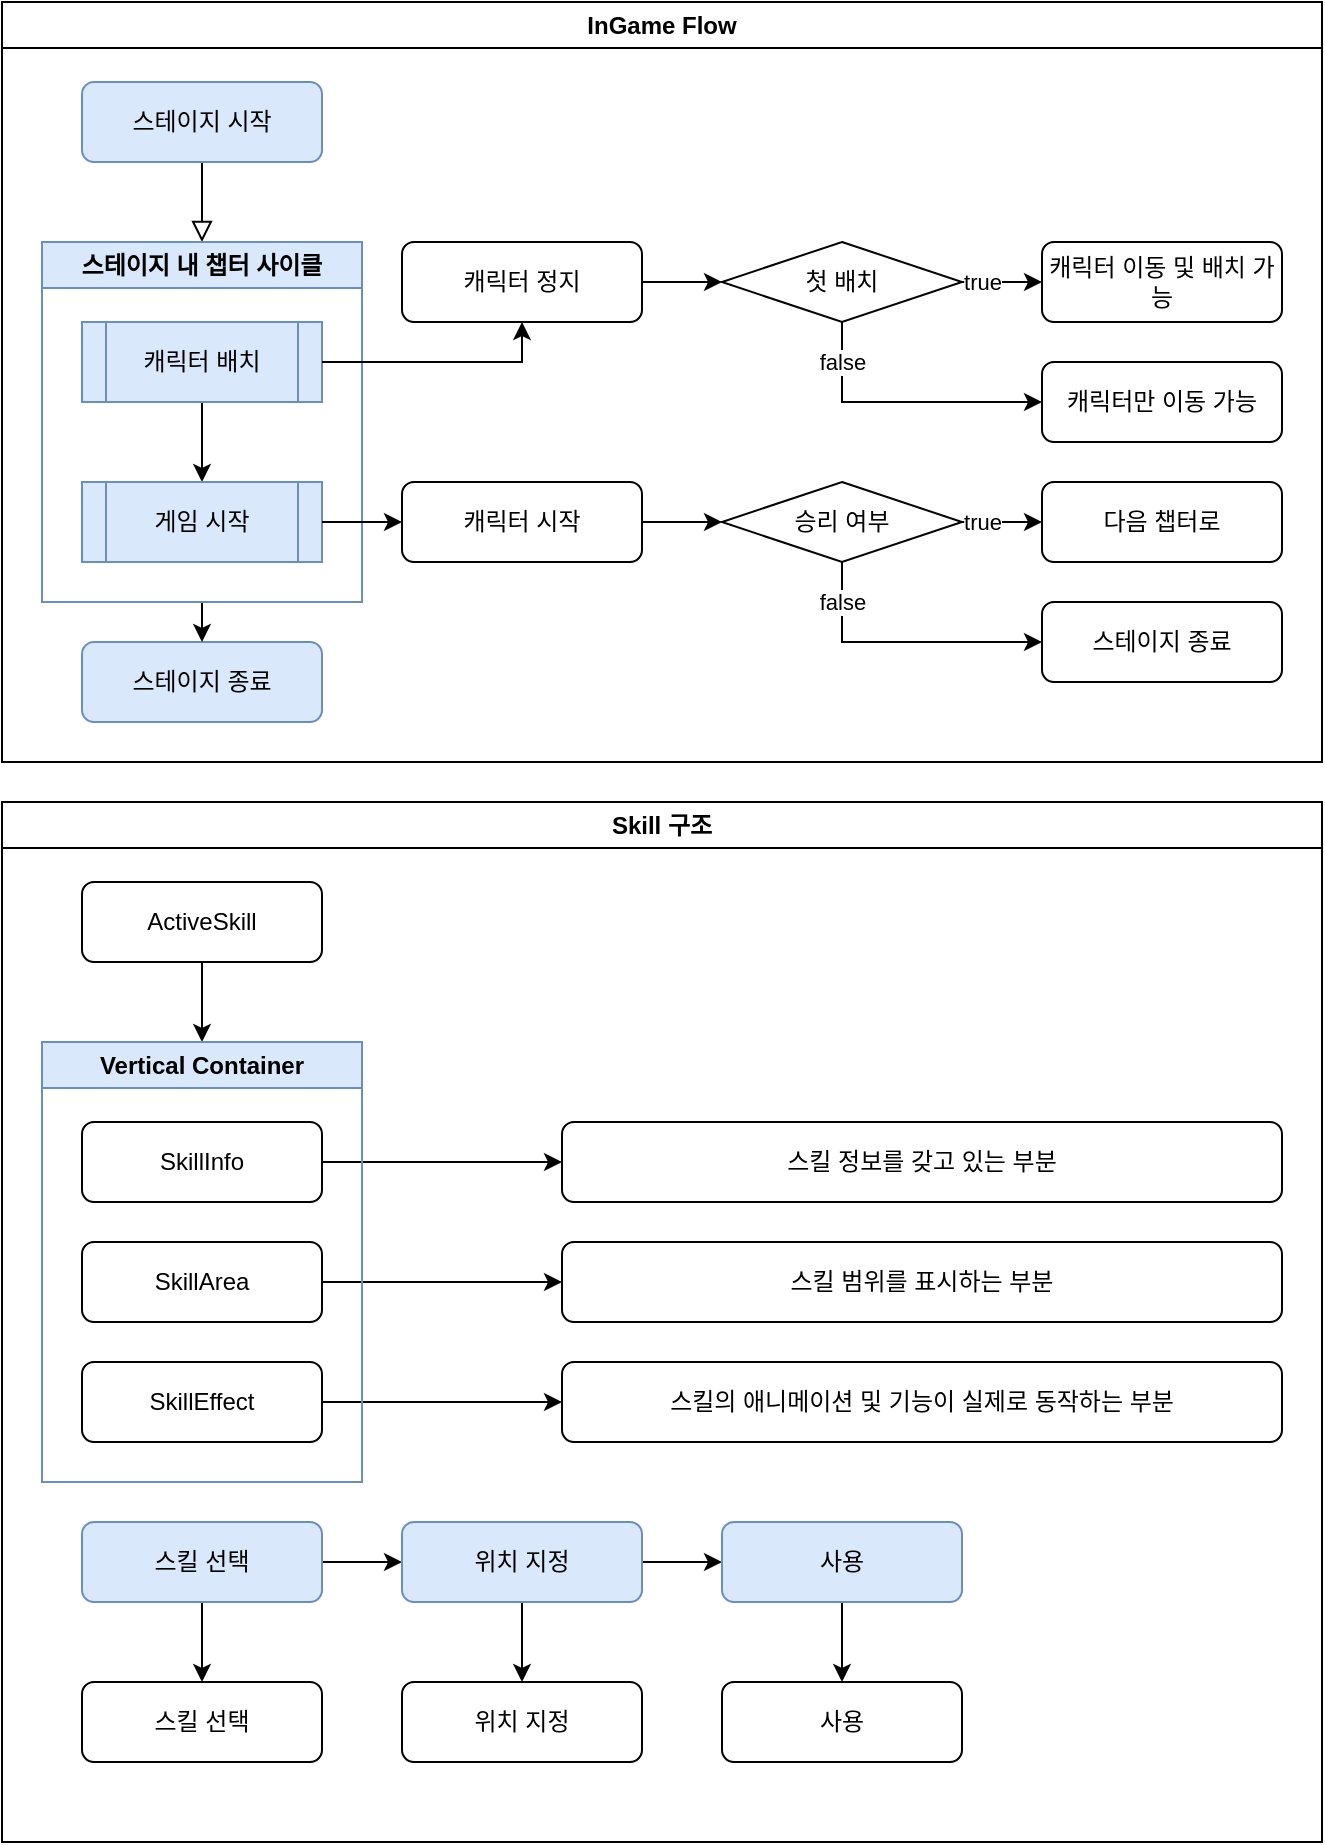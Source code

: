 <mxfile version="25.0.2">
  <diagram id="C5RBs43oDa-KdzZeNtuy" name="Page-1">
    <mxGraphModel dx="1098" dy="740" grid="1" gridSize="10" guides="1" tooltips="1" connect="1" arrows="1" fold="1" page="1" pageScale="1" pageWidth="827" pageHeight="1169" math="0" shadow="0">
      <root>
        <mxCell id="WIyWlLk6GJQsqaUBKTNV-0" />
        <mxCell id="WIyWlLk6GJQsqaUBKTNV-1" parent="WIyWlLk6GJQsqaUBKTNV-0" />
        <mxCell id="AVq56h0RJB52XFQ8CTxB-37" value="InGame Flow" style="swimlane;whiteSpace=wrap;html=1;" parent="WIyWlLk6GJQsqaUBKTNV-1" vertex="1">
          <mxGeometry width="660" height="380" as="geometry" />
        </mxCell>
        <mxCell id="WIyWlLk6GJQsqaUBKTNV-2" value="" style="rounded=0;html=1;jettySize=auto;orthogonalLoop=1;fontSize=11;endArrow=block;endFill=0;endSize=8;strokeWidth=1;shadow=0;labelBackgroundColor=none;edgeStyle=orthogonalEdgeStyle;exitX=0.5;exitY=1;exitDx=0;exitDy=0;entryX=0.5;entryY=0;entryDx=0;entryDy=0;" parent="AVq56h0RJB52XFQ8CTxB-37" source="WIyWlLk6GJQsqaUBKTNV-3" target="AVq56h0RJB52XFQ8CTxB-4" edge="1">
          <mxGeometry relative="1" as="geometry">
            <mxPoint x="350" y="60" as="sourcePoint" />
            <mxPoint x="330" y="90" as="targetPoint" />
          </mxGeometry>
        </mxCell>
        <mxCell id="WIyWlLk6GJQsqaUBKTNV-3" value="스테이지 시작" style="rounded=1;whiteSpace=wrap;html=1;fontSize=12;glass=0;strokeWidth=1;shadow=0;fillColor=#dae8fc;strokeColor=#6c8ebf;" parent="AVq56h0RJB52XFQ8CTxB-37" vertex="1">
          <mxGeometry x="40" y="40" width="120" height="40" as="geometry" />
        </mxCell>
        <mxCell id="WIyWlLk6GJQsqaUBKTNV-11" value="스테이지 종료" style="rounded=1;whiteSpace=wrap;html=1;fontSize=12;glass=0;strokeWidth=1;shadow=0;fillColor=#dae8fc;strokeColor=#6c8ebf;" parent="AVq56h0RJB52XFQ8CTxB-37" vertex="1">
          <mxGeometry x="40" y="320" width="120" height="40" as="geometry" />
        </mxCell>
        <mxCell id="AVq56h0RJB52XFQ8CTxB-3" value="캐릭터 이동 및 배치 가능" style="rounded=1;whiteSpace=wrap;html=1;" parent="AVq56h0RJB52XFQ8CTxB-37" vertex="1">
          <mxGeometry x="520" y="120" width="120" height="40" as="geometry" />
        </mxCell>
        <mxCell id="AVq56h0RJB52XFQ8CTxB-19" style="edgeStyle=orthogonalEdgeStyle;rounded=0;orthogonalLoop=1;jettySize=auto;html=1;exitX=0.5;exitY=1;exitDx=0;exitDy=0;entryX=0.5;entryY=0;entryDx=0;entryDy=0;" parent="AVq56h0RJB52XFQ8CTxB-37" source="AVq56h0RJB52XFQ8CTxB-4" target="WIyWlLk6GJQsqaUBKTNV-11" edge="1">
          <mxGeometry relative="1" as="geometry" />
        </mxCell>
        <mxCell id="AVq56h0RJB52XFQ8CTxB-4" value="스테이지 내 챕터 사이클" style="swimlane;whiteSpace=wrap;html=1;fillColor=#dae8fc;strokeColor=#6c8ebf;" parent="AVq56h0RJB52XFQ8CTxB-37" vertex="1">
          <mxGeometry x="20" y="120" width="160" height="180" as="geometry" />
        </mxCell>
        <mxCell id="AVq56h0RJB52XFQ8CTxB-9" style="edgeStyle=orthogonalEdgeStyle;rounded=0;orthogonalLoop=1;jettySize=auto;html=1;exitX=0.5;exitY=1;exitDx=0;exitDy=0;entryX=0.5;entryY=0;entryDx=0;entryDy=0;" parent="AVq56h0RJB52XFQ8CTxB-4" source="AVq56h0RJB52XFQ8CTxB-0" target="AVq56h0RJB52XFQ8CTxB-2" edge="1">
          <mxGeometry relative="1" as="geometry" />
        </mxCell>
        <mxCell id="AVq56h0RJB52XFQ8CTxB-0" value="캐릭터 배치" style="shape=process;whiteSpace=wrap;html=1;backgroundOutline=1;fillColor=#dae8fc;strokeColor=#6c8ebf;" parent="AVq56h0RJB52XFQ8CTxB-4" vertex="1">
          <mxGeometry x="20" y="40" width="120" height="40" as="geometry" />
        </mxCell>
        <mxCell id="AVq56h0RJB52XFQ8CTxB-2" value="게임 시작" style="shape=process;whiteSpace=wrap;html=1;backgroundOutline=1;fillColor=#dae8fc;strokeColor=#6c8ebf;" parent="AVq56h0RJB52XFQ8CTxB-4" vertex="1">
          <mxGeometry x="20" y="120" width="120" height="40" as="geometry" />
        </mxCell>
        <mxCell id="AVq56h0RJB52XFQ8CTxB-13" style="edgeStyle=orthogonalEdgeStyle;rounded=0;orthogonalLoop=1;jettySize=auto;html=1;exitX=1;exitY=0.5;exitDx=0;exitDy=0;entryX=0;entryY=0.5;entryDx=0;entryDy=0;" parent="AVq56h0RJB52XFQ8CTxB-37" source="AVq56h0RJB52XFQ8CTxB-10" target="AVq56h0RJB52XFQ8CTxB-3" edge="1">
          <mxGeometry relative="1" as="geometry" />
        </mxCell>
        <mxCell id="AVq56h0RJB52XFQ8CTxB-15" value="true" style="edgeLabel;html=1;align=center;verticalAlign=middle;resizable=0;points=[];" parent="AVq56h0RJB52XFQ8CTxB-13" vertex="1" connectable="0">
          <mxGeometry x="0.3" y="-1" relative="1" as="geometry">
            <mxPoint x="-16" y="-1" as="offset" />
          </mxGeometry>
        </mxCell>
        <mxCell id="AVq56h0RJB52XFQ8CTxB-26" style="edgeStyle=orthogonalEdgeStyle;rounded=0;orthogonalLoop=1;jettySize=auto;html=1;exitX=0.5;exitY=1;exitDx=0;exitDy=0;entryX=0;entryY=0.5;entryDx=0;entryDy=0;" parent="AVq56h0RJB52XFQ8CTxB-37" source="AVq56h0RJB52XFQ8CTxB-10" target="AVq56h0RJB52XFQ8CTxB-11" edge="1">
          <mxGeometry relative="1" as="geometry" />
        </mxCell>
        <mxCell id="AVq56h0RJB52XFQ8CTxB-27" value="false" style="edgeLabel;html=1;align=center;verticalAlign=middle;resizable=0;points=[];" parent="AVq56h0RJB52XFQ8CTxB-26" vertex="1" connectable="0">
          <mxGeometry x="0.167" y="-2" relative="1" as="geometry">
            <mxPoint x="-42" y="-22" as="offset" />
          </mxGeometry>
        </mxCell>
        <mxCell id="AVq56h0RJB52XFQ8CTxB-10" value="첫 배치" style="rhombus;whiteSpace=wrap;html=1;" parent="AVq56h0RJB52XFQ8CTxB-37" vertex="1">
          <mxGeometry x="360" y="120" width="120" height="40" as="geometry" />
        </mxCell>
        <mxCell id="AVq56h0RJB52XFQ8CTxB-11" value="캐릭터만 이동 가능" style="rounded=1;whiteSpace=wrap;html=1;" parent="AVq56h0RJB52XFQ8CTxB-37" vertex="1">
          <mxGeometry x="520" y="180" width="120" height="40" as="geometry" />
        </mxCell>
        <mxCell id="AVq56h0RJB52XFQ8CTxB-24" style="edgeStyle=orthogonalEdgeStyle;rounded=0;orthogonalLoop=1;jettySize=auto;html=1;exitX=1;exitY=0.5;exitDx=0;exitDy=0;entryX=0;entryY=0.5;entryDx=0;entryDy=0;" parent="AVq56h0RJB52XFQ8CTxB-37" source="AVq56h0RJB52XFQ8CTxB-17" edge="1">
          <mxGeometry relative="1" as="geometry">
            <mxPoint x="360" y="260" as="targetPoint" />
          </mxGeometry>
        </mxCell>
        <mxCell id="AVq56h0RJB52XFQ8CTxB-17" value="캐릭터 시작" style="rounded=1;whiteSpace=wrap;html=1;" parent="AVq56h0RJB52XFQ8CTxB-37" vertex="1">
          <mxGeometry x="200" y="240" width="120" height="40" as="geometry" />
        </mxCell>
        <mxCell id="AVq56h0RJB52XFQ8CTxB-22" style="edgeStyle=orthogonalEdgeStyle;rounded=0;orthogonalLoop=1;jettySize=auto;html=1;exitX=1;exitY=0.5;exitDx=0;exitDy=0;" parent="AVq56h0RJB52XFQ8CTxB-37" source="AVq56h0RJB52XFQ8CTxB-20" target="AVq56h0RJB52XFQ8CTxB-10" edge="1">
          <mxGeometry relative="1" as="geometry" />
        </mxCell>
        <mxCell id="AVq56h0RJB52XFQ8CTxB-20" value="캐릭터 정지" style="rounded=1;whiteSpace=wrap;html=1;" parent="AVq56h0RJB52XFQ8CTxB-37" vertex="1">
          <mxGeometry x="200" y="120" width="120" height="40" as="geometry" />
        </mxCell>
        <mxCell id="AVq56h0RJB52XFQ8CTxB-21" style="edgeStyle=orthogonalEdgeStyle;rounded=0;orthogonalLoop=1;jettySize=auto;html=1;exitX=1;exitY=0.5;exitDx=0;exitDy=0;entryX=0.5;entryY=1;entryDx=0;entryDy=0;" parent="AVq56h0RJB52XFQ8CTxB-37" source="AVq56h0RJB52XFQ8CTxB-0" target="AVq56h0RJB52XFQ8CTxB-20" edge="1">
          <mxGeometry relative="1" as="geometry" />
        </mxCell>
        <mxCell id="AVq56h0RJB52XFQ8CTxB-28" value="다음 챕터로" style="rounded=1;whiteSpace=wrap;html=1;" parent="AVq56h0RJB52XFQ8CTxB-37" vertex="1">
          <mxGeometry x="520" y="240" width="120" height="40" as="geometry" />
        </mxCell>
        <mxCell id="AVq56h0RJB52XFQ8CTxB-29" style="edgeStyle=orthogonalEdgeStyle;rounded=0;orthogonalLoop=1;jettySize=auto;html=1;exitX=1;exitY=0.5;exitDx=0;exitDy=0;entryX=0;entryY=0.5;entryDx=0;entryDy=0;" parent="AVq56h0RJB52XFQ8CTxB-37" source="AVq56h0RJB52XFQ8CTxB-33" target="AVq56h0RJB52XFQ8CTxB-28" edge="1">
          <mxGeometry relative="1" as="geometry" />
        </mxCell>
        <mxCell id="AVq56h0RJB52XFQ8CTxB-30" value="true" style="edgeLabel;html=1;align=center;verticalAlign=middle;resizable=0;points=[];" parent="AVq56h0RJB52XFQ8CTxB-29" vertex="1" connectable="0">
          <mxGeometry x="0.3" y="-1" relative="1" as="geometry">
            <mxPoint x="-16" y="-1" as="offset" />
          </mxGeometry>
        </mxCell>
        <mxCell id="AVq56h0RJB52XFQ8CTxB-31" style="edgeStyle=orthogonalEdgeStyle;rounded=0;orthogonalLoop=1;jettySize=auto;html=1;exitX=0.5;exitY=1;exitDx=0;exitDy=0;entryX=0;entryY=0.5;entryDx=0;entryDy=0;" parent="AVq56h0RJB52XFQ8CTxB-37" source="AVq56h0RJB52XFQ8CTxB-33" target="AVq56h0RJB52XFQ8CTxB-34" edge="1">
          <mxGeometry relative="1" as="geometry" />
        </mxCell>
        <mxCell id="AVq56h0RJB52XFQ8CTxB-32" value="false" style="edgeLabel;html=1;align=center;verticalAlign=middle;resizable=0;points=[];" parent="AVq56h0RJB52XFQ8CTxB-31" vertex="1" connectable="0">
          <mxGeometry x="0.167" y="-2" relative="1" as="geometry">
            <mxPoint x="-42" y="-22" as="offset" />
          </mxGeometry>
        </mxCell>
        <mxCell id="AVq56h0RJB52XFQ8CTxB-33" value="승리 여부" style="rhombus;whiteSpace=wrap;html=1;" parent="AVq56h0RJB52XFQ8CTxB-37" vertex="1">
          <mxGeometry x="360" y="240" width="120" height="40" as="geometry" />
        </mxCell>
        <mxCell id="AVq56h0RJB52XFQ8CTxB-34" value="스테이지 종료" style="rounded=1;whiteSpace=wrap;html=1;" parent="AVq56h0RJB52XFQ8CTxB-37" vertex="1">
          <mxGeometry x="520" y="300" width="120" height="40" as="geometry" />
        </mxCell>
        <mxCell id="AVq56h0RJB52XFQ8CTxB-36" style="edgeStyle=orthogonalEdgeStyle;rounded=0;orthogonalLoop=1;jettySize=auto;html=1;exitX=1;exitY=0.5;exitDx=0;exitDy=0;entryX=0;entryY=0.5;entryDx=0;entryDy=0;" parent="AVq56h0RJB52XFQ8CTxB-37" source="AVq56h0RJB52XFQ8CTxB-2" target="AVq56h0RJB52XFQ8CTxB-17" edge="1">
          <mxGeometry relative="1" as="geometry" />
        </mxCell>
        <mxCell id="AVq56h0RJB52XFQ8CTxB-38" value="Skill 구조" style="swimlane;whiteSpace=wrap;html=1;" parent="WIyWlLk6GJQsqaUBKTNV-1" vertex="1">
          <mxGeometry y="400" width="660" height="520" as="geometry" />
        </mxCell>
        <mxCell id="X9StJP_YUA0gUDkx4VxT-1" style="edgeStyle=orthogonalEdgeStyle;rounded=0;orthogonalLoop=1;jettySize=auto;html=1;exitX=0.5;exitY=1;exitDx=0;exitDy=0;entryX=0.5;entryY=0;entryDx=0;entryDy=0;" edge="1" parent="AVq56h0RJB52XFQ8CTxB-38" source="AVq56h0RJB52XFQ8CTxB-39" target="X9StJP_YUA0gUDkx4VxT-0">
          <mxGeometry relative="1" as="geometry" />
        </mxCell>
        <mxCell id="AVq56h0RJB52XFQ8CTxB-39" value="Active&lt;span style=&quot;background-color: initial;&quot;&gt;Skill&lt;/span&gt;" style="rounded=1;whiteSpace=wrap;html=1;" parent="AVq56h0RJB52XFQ8CTxB-38" vertex="1">
          <mxGeometry x="40" y="40" width="120" height="40" as="geometry" />
        </mxCell>
        <mxCell id="AVq56h0RJB52XFQ8CTxB-50" style="edgeStyle=orthogonalEdgeStyle;rounded=0;orthogonalLoop=1;jettySize=auto;html=1;exitX=1;exitY=0.5;exitDx=0;exitDy=0;entryX=0;entryY=0.5;entryDx=0;entryDy=0;" parent="AVq56h0RJB52XFQ8CTxB-38" source="AVq56h0RJB52XFQ8CTxB-40" target="AVq56h0RJB52XFQ8CTxB-46" edge="1">
          <mxGeometry relative="1" as="geometry" />
        </mxCell>
        <mxCell id="AVq56h0RJB52XFQ8CTxB-51" style="edgeStyle=orthogonalEdgeStyle;rounded=0;orthogonalLoop=1;jettySize=auto;html=1;exitX=1;exitY=0.5;exitDx=0;exitDy=0;entryX=0;entryY=0.5;entryDx=0;entryDy=0;" parent="AVq56h0RJB52XFQ8CTxB-38" source="AVq56h0RJB52XFQ8CTxB-41" target="AVq56h0RJB52XFQ8CTxB-47" edge="1">
          <mxGeometry relative="1" as="geometry" />
        </mxCell>
        <mxCell id="AVq56h0RJB52XFQ8CTxB-52" style="edgeStyle=orthogonalEdgeStyle;rounded=0;orthogonalLoop=1;jettySize=auto;html=1;exitX=1;exitY=0.5;exitDx=0;exitDy=0;entryX=0;entryY=0.5;entryDx=0;entryDy=0;" parent="AVq56h0RJB52XFQ8CTxB-38" source="AVq56h0RJB52XFQ8CTxB-42" target="AVq56h0RJB52XFQ8CTxB-48" edge="1">
          <mxGeometry relative="1" as="geometry" />
        </mxCell>
        <mxCell id="AVq56h0RJB52XFQ8CTxB-46" value="스킬 정보를 갖고 있는 부분" style="rounded=1;whiteSpace=wrap;html=1;" parent="AVq56h0RJB52XFQ8CTxB-38" vertex="1">
          <mxGeometry x="280" y="160" width="360" height="40" as="geometry" />
        </mxCell>
        <mxCell id="AVq56h0RJB52XFQ8CTxB-47" value="스킬 범위를 표시하는 부분" style="rounded=1;whiteSpace=wrap;html=1;" parent="AVq56h0RJB52XFQ8CTxB-38" vertex="1">
          <mxGeometry x="280" y="220" width="360" height="40" as="geometry" />
        </mxCell>
        <mxCell id="AVq56h0RJB52XFQ8CTxB-48" value="스킬의 애니메이션 및 기능이 실제로 동작하는 부분" style="rounded=1;whiteSpace=wrap;html=1;" parent="AVq56h0RJB52XFQ8CTxB-38" vertex="1">
          <mxGeometry x="280" y="280" width="360" height="40" as="geometry" />
        </mxCell>
        <mxCell id="AVq56h0RJB52XFQ8CTxB-56" style="edgeStyle=orthogonalEdgeStyle;rounded=0;orthogonalLoop=1;jettySize=auto;html=1;exitX=1;exitY=0.5;exitDx=0;exitDy=0;entryX=0;entryY=0.5;entryDx=0;entryDy=0;" parent="AVq56h0RJB52XFQ8CTxB-38" source="AVq56h0RJB52XFQ8CTxB-53" target="AVq56h0RJB52XFQ8CTxB-54" edge="1">
          <mxGeometry relative="1" as="geometry" />
        </mxCell>
        <mxCell id="AVq56h0RJB52XFQ8CTxB-63" style="edgeStyle=orthogonalEdgeStyle;rounded=0;orthogonalLoop=1;jettySize=auto;html=1;exitX=0.5;exitY=1;exitDx=0;exitDy=0;entryX=0.5;entryY=0;entryDx=0;entryDy=0;" parent="AVq56h0RJB52XFQ8CTxB-38" source="AVq56h0RJB52XFQ8CTxB-53" target="AVq56h0RJB52XFQ8CTxB-58" edge="1">
          <mxGeometry relative="1" as="geometry" />
        </mxCell>
        <mxCell id="AVq56h0RJB52XFQ8CTxB-53" value="스킬 선택" style="rounded=1;whiteSpace=wrap;html=1;fillColor=#dae8fc;strokeColor=#6c8ebf;" parent="AVq56h0RJB52XFQ8CTxB-38" vertex="1">
          <mxGeometry x="40" y="360" width="120" height="40" as="geometry" />
        </mxCell>
        <mxCell id="AVq56h0RJB52XFQ8CTxB-57" style="edgeStyle=orthogonalEdgeStyle;rounded=0;orthogonalLoop=1;jettySize=auto;html=1;exitX=1;exitY=0.5;exitDx=0;exitDy=0;entryX=0;entryY=0.5;entryDx=0;entryDy=0;" parent="AVq56h0RJB52XFQ8CTxB-38" source="AVq56h0RJB52XFQ8CTxB-54" target="AVq56h0RJB52XFQ8CTxB-55" edge="1">
          <mxGeometry relative="1" as="geometry" />
        </mxCell>
        <mxCell id="AVq56h0RJB52XFQ8CTxB-64" style="edgeStyle=orthogonalEdgeStyle;rounded=0;orthogonalLoop=1;jettySize=auto;html=1;exitX=0.5;exitY=1;exitDx=0;exitDy=0;" parent="AVq56h0RJB52XFQ8CTxB-38" source="AVq56h0RJB52XFQ8CTxB-54" target="AVq56h0RJB52XFQ8CTxB-61" edge="1">
          <mxGeometry relative="1" as="geometry" />
        </mxCell>
        <mxCell id="AVq56h0RJB52XFQ8CTxB-54" value="위치 지정" style="rounded=1;whiteSpace=wrap;html=1;fillColor=#dae8fc;strokeColor=#6c8ebf;" parent="AVq56h0RJB52XFQ8CTxB-38" vertex="1">
          <mxGeometry x="200" y="360" width="120" height="40" as="geometry" />
        </mxCell>
        <mxCell id="AVq56h0RJB52XFQ8CTxB-65" style="edgeStyle=orthogonalEdgeStyle;rounded=0;orthogonalLoop=1;jettySize=auto;html=1;exitX=0.5;exitY=1;exitDx=0;exitDy=0;entryX=0.5;entryY=0;entryDx=0;entryDy=0;" parent="AVq56h0RJB52XFQ8CTxB-38" source="AVq56h0RJB52XFQ8CTxB-55" target="AVq56h0RJB52XFQ8CTxB-62" edge="1">
          <mxGeometry relative="1" as="geometry" />
        </mxCell>
        <mxCell id="AVq56h0RJB52XFQ8CTxB-55" value="사용" style="rounded=1;whiteSpace=wrap;html=1;fillColor=#dae8fc;strokeColor=#6c8ebf;" parent="AVq56h0RJB52XFQ8CTxB-38" vertex="1">
          <mxGeometry x="360" y="360" width="120" height="40" as="geometry" />
        </mxCell>
        <mxCell id="AVq56h0RJB52XFQ8CTxB-58" value="스킬 선택" style="rounded=1;whiteSpace=wrap;html=1;" parent="AVq56h0RJB52XFQ8CTxB-38" vertex="1">
          <mxGeometry x="40" y="440" width="120" height="40" as="geometry" />
        </mxCell>
        <mxCell id="AVq56h0RJB52XFQ8CTxB-61" value="위치 지정" style="rounded=1;whiteSpace=wrap;html=1;" parent="AVq56h0RJB52XFQ8CTxB-38" vertex="1">
          <mxGeometry x="200" y="440" width="120" height="40" as="geometry" />
        </mxCell>
        <mxCell id="AVq56h0RJB52XFQ8CTxB-62" value="사용" style="rounded=1;whiteSpace=wrap;html=1;" parent="AVq56h0RJB52XFQ8CTxB-38" vertex="1">
          <mxGeometry x="360" y="440" width="120" height="40" as="geometry" />
        </mxCell>
        <mxCell id="X9StJP_YUA0gUDkx4VxT-0" value="Vertical Container" style="swimlane;whiteSpace=wrap;html=1;fillColor=#dae8fc;strokeColor=#6c8ebf;" vertex="1" parent="AVq56h0RJB52XFQ8CTxB-38">
          <mxGeometry x="20" y="120" width="160" height="220" as="geometry" />
        </mxCell>
        <mxCell id="AVq56h0RJB52XFQ8CTxB-42" value="SkillEffect" style="rounded=1;whiteSpace=wrap;html=1;" parent="X9StJP_YUA0gUDkx4VxT-0" vertex="1">
          <mxGeometry x="20" y="160" width="120" height="40" as="geometry" />
        </mxCell>
        <mxCell id="AVq56h0RJB52XFQ8CTxB-41" value="SkillArea" style="rounded=1;whiteSpace=wrap;html=1;" parent="X9StJP_YUA0gUDkx4VxT-0" vertex="1">
          <mxGeometry x="20" y="100" width="120" height="40" as="geometry" />
        </mxCell>
        <mxCell id="AVq56h0RJB52XFQ8CTxB-40" value="SkillInfo" style="rounded=1;whiteSpace=wrap;html=1;" parent="X9StJP_YUA0gUDkx4VxT-0" vertex="1">
          <mxGeometry x="20" y="40" width="120" height="40" as="geometry" />
        </mxCell>
      </root>
    </mxGraphModel>
  </diagram>
</mxfile>

